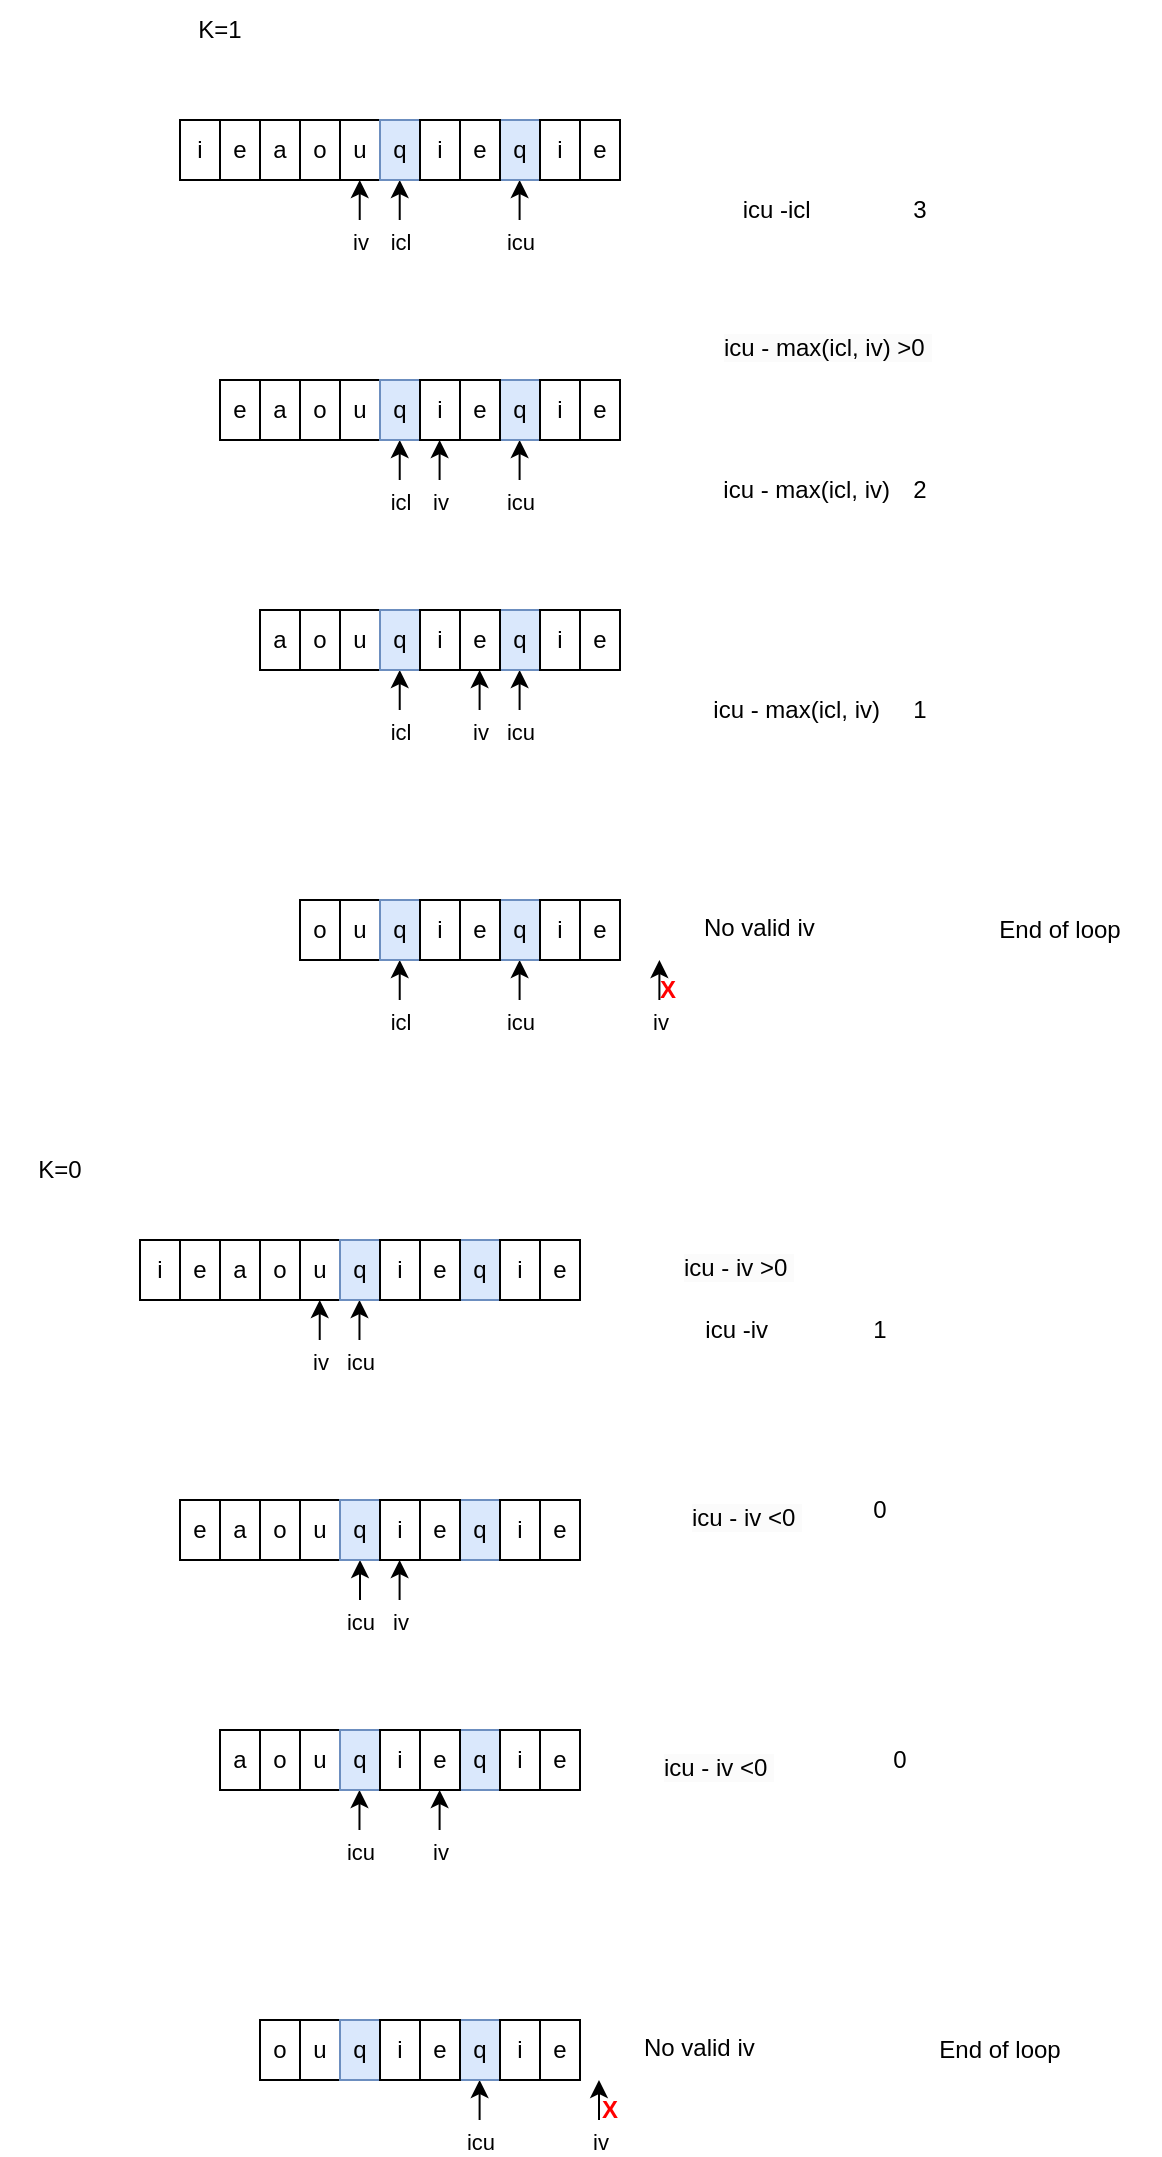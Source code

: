 <mxfile version="26.0.16">
  <diagram name="Page-1" id="OmL4kZeHNDdL7P2Ia2x0">
    <mxGraphModel dx="726" dy="421" grid="1" gridSize="10" guides="1" tooltips="1" connect="1" arrows="1" fold="1" page="1" pageScale="1" pageWidth="827" pageHeight="1169" math="0" shadow="0">
      <root>
        <mxCell id="0" />
        <mxCell id="1" parent="0" />
        <mxCell id="XXeveJg9EFOlRLA1D9ka-9" value="" style="endArrow=classic;html=1;rounded=0;" edge="1" parent="1">
          <mxGeometry width="50" height="50" relative="1" as="geometry">
            <mxPoint x="289.86" y="150" as="sourcePoint" />
            <mxPoint x="289.86" y="130" as="targetPoint" />
          </mxGeometry>
        </mxCell>
        <mxCell id="XXeveJg9EFOlRLA1D9ka-10" value="icl" style="edgeLabel;html=1;align=center;verticalAlign=middle;resizable=0;points=[];" vertex="1" connectable="0" parent="XXeveJg9EFOlRLA1D9ka-9">
          <mxGeometry x="-0.146" y="1" relative="1" as="geometry">
            <mxPoint x="1" y="19" as="offset" />
          </mxGeometry>
        </mxCell>
        <mxCell id="XXeveJg9EFOlRLA1D9ka-11" value="" style="endArrow=classic;html=1;rounded=0;" edge="1" parent="1">
          <mxGeometry width="50" height="50" relative="1" as="geometry">
            <mxPoint x="349.8" y="150" as="sourcePoint" />
            <mxPoint x="349.8" y="130" as="targetPoint" />
          </mxGeometry>
        </mxCell>
        <mxCell id="XXeveJg9EFOlRLA1D9ka-12" value="icu" style="edgeLabel;html=1;align=center;verticalAlign=middle;resizable=0;points=[];" vertex="1" connectable="0" parent="XXeveJg9EFOlRLA1D9ka-11">
          <mxGeometry x="-0.146" y="1" relative="1" as="geometry">
            <mxPoint x="1" y="19" as="offset" />
          </mxGeometry>
        </mxCell>
        <mxCell id="XXeveJg9EFOlRLA1D9ka-13" value="" style="endArrow=classic;html=1;rounded=0;" edge="1" parent="1">
          <mxGeometry width="50" height="50" relative="1" as="geometry">
            <mxPoint x="269.86" y="150" as="sourcePoint" />
            <mxPoint x="269.86" y="130" as="targetPoint" />
          </mxGeometry>
        </mxCell>
        <mxCell id="XXeveJg9EFOlRLA1D9ka-14" value="iv" style="edgeLabel;html=1;align=center;verticalAlign=middle;resizable=0;points=[];" vertex="1" connectable="0" parent="XXeveJg9EFOlRLA1D9ka-13">
          <mxGeometry x="-0.146" y="1" relative="1" as="geometry">
            <mxPoint x="1" y="19" as="offset" />
          </mxGeometry>
        </mxCell>
        <mxCell id="XXeveJg9EFOlRLA1D9ka-18" value="i" style="rounded=0;whiteSpace=wrap;html=1;" vertex="1" parent="1">
          <mxGeometry x="180" y="100" width="20" height="30" as="geometry" />
        </mxCell>
        <mxCell id="XXeveJg9EFOlRLA1D9ka-19" value="e" style="rounded=0;whiteSpace=wrap;html=1;" vertex="1" parent="1">
          <mxGeometry x="200" y="100" width="20" height="30" as="geometry" />
        </mxCell>
        <mxCell id="XXeveJg9EFOlRLA1D9ka-20" value="a" style="rounded=0;whiteSpace=wrap;html=1;" vertex="1" parent="1">
          <mxGeometry x="220" y="100" width="20" height="30" as="geometry" />
        </mxCell>
        <mxCell id="XXeveJg9EFOlRLA1D9ka-21" value="o" style="rounded=0;whiteSpace=wrap;html=1;" vertex="1" parent="1">
          <mxGeometry x="240" y="100" width="20" height="30" as="geometry" />
        </mxCell>
        <mxCell id="XXeveJg9EFOlRLA1D9ka-22" value="u" style="rounded=0;whiteSpace=wrap;html=1;" vertex="1" parent="1">
          <mxGeometry x="260" y="100" width="20" height="30" as="geometry" />
        </mxCell>
        <mxCell id="XXeveJg9EFOlRLA1D9ka-23" value="q" style="rounded=0;whiteSpace=wrap;html=1;fillColor=#dae8fc;strokeColor=#6c8ebf;" vertex="1" parent="1">
          <mxGeometry x="280" y="100" width="20" height="30" as="geometry" />
        </mxCell>
        <mxCell id="XXeveJg9EFOlRLA1D9ka-24" value="q" style="rounded=0;whiteSpace=wrap;html=1;fillColor=#dae8fc;strokeColor=#6c8ebf;" vertex="1" parent="1">
          <mxGeometry x="340" y="100" width="20" height="30" as="geometry" />
        </mxCell>
        <mxCell id="XXeveJg9EFOlRLA1D9ka-26" value="i" style="rounded=0;whiteSpace=wrap;html=1;" vertex="1" parent="1">
          <mxGeometry x="360" y="100" width="20" height="30" as="geometry" />
        </mxCell>
        <mxCell id="XXeveJg9EFOlRLA1D9ka-27" value="e" style="rounded=0;whiteSpace=wrap;html=1;" vertex="1" parent="1">
          <mxGeometry x="380" y="100" width="20" height="30" as="geometry" />
        </mxCell>
        <mxCell id="XXeveJg9EFOlRLA1D9ka-52" value="i" style="rounded=0;whiteSpace=wrap;html=1;" vertex="1" parent="1">
          <mxGeometry x="300" y="100" width="20" height="30" as="geometry" />
        </mxCell>
        <mxCell id="XXeveJg9EFOlRLA1D9ka-53" value="e" style="rounded=0;whiteSpace=wrap;html=1;" vertex="1" parent="1">
          <mxGeometry x="320" y="100" width="20" height="30" as="geometry" />
        </mxCell>
        <mxCell id="XXeveJg9EFOlRLA1D9ka-54" value="icu -icl&amp;nbsp;" style="text;html=1;align=center;verticalAlign=middle;whiteSpace=wrap;rounded=0;" vertex="1" parent="1">
          <mxGeometry x="450" y="130" width="60" height="30" as="geometry" />
        </mxCell>
        <mxCell id="XXeveJg9EFOlRLA1D9ka-55" value="3" style="text;html=1;align=center;verticalAlign=middle;whiteSpace=wrap;rounded=0;" vertex="1" parent="1">
          <mxGeometry x="520" y="130" width="60" height="30" as="geometry" />
        </mxCell>
        <mxCell id="XXeveJg9EFOlRLA1D9ka-56" value="" style="endArrow=classic;html=1;rounded=0;" edge="1" parent="1">
          <mxGeometry width="50" height="50" relative="1" as="geometry">
            <mxPoint x="289.86" y="280" as="sourcePoint" />
            <mxPoint x="289.86" y="260" as="targetPoint" />
          </mxGeometry>
        </mxCell>
        <mxCell id="XXeveJg9EFOlRLA1D9ka-57" value="icl" style="edgeLabel;html=1;align=center;verticalAlign=middle;resizable=0;points=[];" vertex="1" connectable="0" parent="XXeveJg9EFOlRLA1D9ka-56">
          <mxGeometry x="-0.146" y="1" relative="1" as="geometry">
            <mxPoint x="1" y="19" as="offset" />
          </mxGeometry>
        </mxCell>
        <mxCell id="XXeveJg9EFOlRLA1D9ka-58" value="" style="endArrow=classic;html=1;rounded=0;" edge="1" parent="1">
          <mxGeometry width="50" height="50" relative="1" as="geometry">
            <mxPoint x="349.8" y="280" as="sourcePoint" />
            <mxPoint x="349.8" y="260" as="targetPoint" />
          </mxGeometry>
        </mxCell>
        <mxCell id="XXeveJg9EFOlRLA1D9ka-59" value="icu" style="edgeLabel;html=1;align=center;verticalAlign=middle;resizable=0;points=[];" vertex="1" connectable="0" parent="XXeveJg9EFOlRLA1D9ka-58">
          <mxGeometry x="-0.146" y="1" relative="1" as="geometry">
            <mxPoint x="1" y="19" as="offset" />
          </mxGeometry>
        </mxCell>
        <mxCell id="XXeveJg9EFOlRLA1D9ka-60" value="" style="endArrow=classic;html=1;rounded=0;" edge="1" parent="1">
          <mxGeometry width="50" height="50" relative="1" as="geometry">
            <mxPoint x="309.8" y="280" as="sourcePoint" />
            <mxPoint x="309.8" y="260" as="targetPoint" />
          </mxGeometry>
        </mxCell>
        <mxCell id="XXeveJg9EFOlRLA1D9ka-61" value="iv" style="edgeLabel;html=1;align=center;verticalAlign=middle;resizable=0;points=[];" vertex="1" connectable="0" parent="XXeveJg9EFOlRLA1D9ka-60">
          <mxGeometry x="-0.146" y="1" relative="1" as="geometry">
            <mxPoint x="1" y="19" as="offset" />
          </mxGeometry>
        </mxCell>
        <mxCell id="XXeveJg9EFOlRLA1D9ka-62" value="e" style="rounded=0;whiteSpace=wrap;html=1;" vertex="1" parent="1">
          <mxGeometry x="200" y="230" width="20" height="30" as="geometry" />
        </mxCell>
        <mxCell id="XXeveJg9EFOlRLA1D9ka-63" value="a" style="rounded=0;whiteSpace=wrap;html=1;" vertex="1" parent="1">
          <mxGeometry x="220" y="230" width="20" height="30" as="geometry" />
        </mxCell>
        <mxCell id="XXeveJg9EFOlRLA1D9ka-64" value="o" style="rounded=0;whiteSpace=wrap;html=1;" vertex="1" parent="1">
          <mxGeometry x="240" y="230" width="20" height="30" as="geometry" />
        </mxCell>
        <mxCell id="XXeveJg9EFOlRLA1D9ka-65" value="u" style="rounded=0;whiteSpace=wrap;html=1;" vertex="1" parent="1">
          <mxGeometry x="260" y="230" width="20" height="30" as="geometry" />
        </mxCell>
        <mxCell id="XXeveJg9EFOlRLA1D9ka-66" value="q" style="rounded=0;whiteSpace=wrap;html=1;fillColor=#dae8fc;strokeColor=#6c8ebf;" vertex="1" parent="1">
          <mxGeometry x="280" y="230" width="20" height="30" as="geometry" />
        </mxCell>
        <mxCell id="XXeveJg9EFOlRLA1D9ka-67" value="q" style="rounded=0;whiteSpace=wrap;html=1;fillColor=#dae8fc;strokeColor=#6c8ebf;" vertex="1" parent="1">
          <mxGeometry x="340" y="230" width="20" height="30" as="geometry" />
        </mxCell>
        <mxCell id="XXeveJg9EFOlRLA1D9ka-68" value="i" style="rounded=0;whiteSpace=wrap;html=1;" vertex="1" parent="1">
          <mxGeometry x="360" y="230" width="20" height="30" as="geometry" />
        </mxCell>
        <mxCell id="XXeveJg9EFOlRLA1D9ka-69" value="e" style="rounded=0;whiteSpace=wrap;html=1;" vertex="1" parent="1">
          <mxGeometry x="380" y="230" width="20" height="30" as="geometry" />
        </mxCell>
        <mxCell id="XXeveJg9EFOlRLA1D9ka-70" value="i" style="rounded=0;whiteSpace=wrap;html=1;" vertex="1" parent="1">
          <mxGeometry x="300" y="230" width="20" height="30" as="geometry" />
        </mxCell>
        <mxCell id="XXeveJg9EFOlRLA1D9ka-71" value="e" style="rounded=0;whiteSpace=wrap;html=1;" vertex="1" parent="1">
          <mxGeometry x="320" y="230" width="20" height="30" as="geometry" />
        </mxCell>
        <mxCell id="XXeveJg9EFOlRLA1D9ka-72" value="icu - max(icl, iv)&amp;nbsp;" style="text;html=1;align=center;verticalAlign=middle;whiteSpace=wrap;rounded=0;" vertex="1" parent="1">
          <mxGeometry x="450" y="270" width="90" height="30" as="geometry" />
        </mxCell>
        <mxCell id="XXeveJg9EFOlRLA1D9ka-73" value="2" style="text;html=1;align=center;verticalAlign=middle;whiteSpace=wrap;rounded=0;" vertex="1" parent="1">
          <mxGeometry x="520" y="270" width="60" height="30" as="geometry" />
        </mxCell>
        <mxCell id="XXeveJg9EFOlRLA1D9ka-74" value="&lt;span style=&quot;color: rgb(0, 0, 0); font-family: Helvetica; font-size: 12px; font-style: normal; font-variant-ligatures: normal; font-variant-caps: normal; font-weight: 400; letter-spacing: normal; orphans: 2; text-align: center; text-indent: 0px; text-transform: none; widows: 2; word-spacing: 0px; -webkit-text-stroke-width: 0px; white-space: normal; background-color: rgb(251, 251, 251); text-decoration-thickness: initial; text-decoration-style: initial; text-decoration-color: initial; display: inline !important; float: none;&quot;&gt;icu - max(icl, iv) &amp;gt;0&lt;span&gt;&amp;nbsp;&lt;/span&gt;&lt;/span&gt;" style="text;whiteSpace=wrap;html=1;" vertex="1" parent="1">
          <mxGeometry x="450" y="200" width="150" height="40" as="geometry" />
        </mxCell>
        <mxCell id="XXeveJg9EFOlRLA1D9ka-75" value="" style="endArrow=classic;html=1;rounded=0;" edge="1" parent="1">
          <mxGeometry width="50" height="50" relative="1" as="geometry">
            <mxPoint x="289.86" y="395" as="sourcePoint" />
            <mxPoint x="289.86" y="375" as="targetPoint" />
          </mxGeometry>
        </mxCell>
        <mxCell id="XXeveJg9EFOlRLA1D9ka-76" value="icl" style="edgeLabel;html=1;align=center;verticalAlign=middle;resizable=0;points=[];" vertex="1" connectable="0" parent="XXeveJg9EFOlRLA1D9ka-75">
          <mxGeometry x="-0.146" y="1" relative="1" as="geometry">
            <mxPoint x="1" y="19" as="offset" />
          </mxGeometry>
        </mxCell>
        <mxCell id="XXeveJg9EFOlRLA1D9ka-77" value="" style="endArrow=classic;html=1;rounded=0;" edge="1" parent="1">
          <mxGeometry width="50" height="50" relative="1" as="geometry">
            <mxPoint x="349.8" y="395" as="sourcePoint" />
            <mxPoint x="349.8" y="375" as="targetPoint" />
          </mxGeometry>
        </mxCell>
        <mxCell id="XXeveJg9EFOlRLA1D9ka-78" value="icu" style="edgeLabel;html=1;align=center;verticalAlign=middle;resizable=0;points=[];" vertex="1" connectable="0" parent="XXeveJg9EFOlRLA1D9ka-77">
          <mxGeometry x="-0.146" y="1" relative="1" as="geometry">
            <mxPoint x="1" y="19" as="offset" />
          </mxGeometry>
        </mxCell>
        <mxCell id="XXeveJg9EFOlRLA1D9ka-79" value="" style="endArrow=classic;html=1;rounded=0;" edge="1" parent="1">
          <mxGeometry width="50" height="50" relative="1" as="geometry">
            <mxPoint x="329.8" y="395" as="sourcePoint" />
            <mxPoint x="329.8" y="375" as="targetPoint" />
          </mxGeometry>
        </mxCell>
        <mxCell id="XXeveJg9EFOlRLA1D9ka-80" value="iv" style="edgeLabel;html=1;align=center;verticalAlign=middle;resizable=0;points=[];" vertex="1" connectable="0" parent="XXeveJg9EFOlRLA1D9ka-79">
          <mxGeometry x="-0.146" y="1" relative="1" as="geometry">
            <mxPoint x="1" y="19" as="offset" />
          </mxGeometry>
        </mxCell>
        <mxCell id="XXeveJg9EFOlRLA1D9ka-81" value="a" style="rounded=0;whiteSpace=wrap;html=1;" vertex="1" parent="1">
          <mxGeometry x="220" y="345" width="20" height="30" as="geometry" />
        </mxCell>
        <mxCell id="XXeveJg9EFOlRLA1D9ka-82" value="o" style="rounded=0;whiteSpace=wrap;html=1;" vertex="1" parent="1">
          <mxGeometry x="240" y="345" width="20" height="30" as="geometry" />
        </mxCell>
        <mxCell id="XXeveJg9EFOlRLA1D9ka-83" value="u" style="rounded=0;whiteSpace=wrap;html=1;" vertex="1" parent="1">
          <mxGeometry x="260" y="345" width="20" height="30" as="geometry" />
        </mxCell>
        <mxCell id="XXeveJg9EFOlRLA1D9ka-84" value="q" style="rounded=0;whiteSpace=wrap;html=1;fillColor=#dae8fc;strokeColor=#6c8ebf;" vertex="1" parent="1">
          <mxGeometry x="280" y="345" width="20" height="30" as="geometry" />
        </mxCell>
        <mxCell id="XXeveJg9EFOlRLA1D9ka-85" value="q" style="rounded=0;whiteSpace=wrap;html=1;fillColor=#dae8fc;strokeColor=#6c8ebf;" vertex="1" parent="1">
          <mxGeometry x="340" y="345" width="20" height="30" as="geometry" />
        </mxCell>
        <mxCell id="XXeveJg9EFOlRLA1D9ka-86" value="i" style="rounded=0;whiteSpace=wrap;html=1;" vertex="1" parent="1">
          <mxGeometry x="360" y="345" width="20" height="30" as="geometry" />
        </mxCell>
        <mxCell id="XXeveJg9EFOlRLA1D9ka-87" value="e" style="rounded=0;whiteSpace=wrap;html=1;" vertex="1" parent="1">
          <mxGeometry x="380" y="345" width="20" height="30" as="geometry" />
        </mxCell>
        <mxCell id="XXeveJg9EFOlRLA1D9ka-88" value="i" style="rounded=0;whiteSpace=wrap;html=1;" vertex="1" parent="1">
          <mxGeometry x="300" y="345" width="20" height="30" as="geometry" />
        </mxCell>
        <mxCell id="XXeveJg9EFOlRLA1D9ka-89" value="e" style="rounded=0;whiteSpace=wrap;html=1;" vertex="1" parent="1">
          <mxGeometry x="320" y="345" width="20" height="30" as="geometry" />
        </mxCell>
        <mxCell id="XXeveJg9EFOlRLA1D9ka-90" value="icu - max(icl, iv)&amp;nbsp;" style="text;html=1;align=center;verticalAlign=middle;whiteSpace=wrap;rounded=0;" vertex="1" parent="1">
          <mxGeometry x="440" y="380" width="100" height="30" as="geometry" />
        </mxCell>
        <mxCell id="XXeveJg9EFOlRLA1D9ka-91" value="1" style="text;html=1;align=center;verticalAlign=middle;whiteSpace=wrap;rounded=0;" vertex="1" parent="1">
          <mxGeometry x="520" y="380" width="60" height="30" as="geometry" />
        </mxCell>
        <mxCell id="XXeveJg9EFOlRLA1D9ka-92" value="" style="endArrow=classic;html=1;rounded=0;" edge="1" parent="1">
          <mxGeometry width="50" height="50" relative="1" as="geometry">
            <mxPoint x="289.86" y="540" as="sourcePoint" />
            <mxPoint x="289.86" y="520" as="targetPoint" />
          </mxGeometry>
        </mxCell>
        <mxCell id="XXeveJg9EFOlRLA1D9ka-93" value="icl" style="edgeLabel;html=1;align=center;verticalAlign=middle;resizable=0;points=[];" vertex="1" connectable="0" parent="XXeveJg9EFOlRLA1D9ka-92">
          <mxGeometry x="-0.146" y="1" relative="1" as="geometry">
            <mxPoint x="1" y="19" as="offset" />
          </mxGeometry>
        </mxCell>
        <mxCell id="XXeveJg9EFOlRLA1D9ka-94" value="" style="endArrow=classic;html=1;rounded=0;" edge="1" parent="1">
          <mxGeometry width="50" height="50" relative="1" as="geometry">
            <mxPoint x="349.8" y="540" as="sourcePoint" />
            <mxPoint x="349.8" y="520" as="targetPoint" />
          </mxGeometry>
        </mxCell>
        <mxCell id="XXeveJg9EFOlRLA1D9ka-95" value="icu" style="edgeLabel;html=1;align=center;verticalAlign=middle;resizable=0;points=[];" vertex="1" connectable="0" parent="XXeveJg9EFOlRLA1D9ka-94">
          <mxGeometry x="-0.146" y="1" relative="1" as="geometry">
            <mxPoint x="1" y="19" as="offset" />
          </mxGeometry>
        </mxCell>
        <mxCell id="XXeveJg9EFOlRLA1D9ka-96" value="" style="endArrow=classic;html=1;rounded=0;" edge="1" parent="1">
          <mxGeometry width="50" height="50" relative="1" as="geometry">
            <mxPoint x="419.7" y="540" as="sourcePoint" />
            <mxPoint x="419.7" y="520" as="targetPoint" />
          </mxGeometry>
        </mxCell>
        <mxCell id="XXeveJg9EFOlRLA1D9ka-97" value="iv" style="edgeLabel;html=1;align=center;verticalAlign=middle;resizable=0;points=[];" vertex="1" connectable="0" parent="XXeveJg9EFOlRLA1D9ka-96">
          <mxGeometry x="-0.146" y="1" relative="1" as="geometry">
            <mxPoint x="1" y="19" as="offset" />
          </mxGeometry>
        </mxCell>
        <mxCell id="XXeveJg9EFOlRLA1D9ka-98" value="o" style="rounded=0;whiteSpace=wrap;html=1;" vertex="1" parent="1">
          <mxGeometry x="240" y="490" width="20" height="30" as="geometry" />
        </mxCell>
        <mxCell id="XXeveJg9EFOlRLA1D9ka-99" value="u" style="rounded=0;whiteSpace=wrap;html=1;" vertex="1" parent="1">
          <mxGeometry x="260" y="490" width="20" height="30" as="geometry" />
        </mxCell>
        <mxCell id="XXeveJg9EFOlRLA1D9ka-100" value="q" style="rounded=0;whiteSpace=wrap;html=1;fillColor=#dae8fc;strokeColor=#6c8ebf;" vertex="1" parent="1">
          <mxGeometry x="280" y="490" width="20" height="30" as="geometry" />
        </mxCell>
        <mxCell id="XXeveJg9EFOlRLA1D9ka-101" value="q" style="rounded=0;whiteSpace=wrap;html=1;fillColor=#dae8fc;strokeColor=#6c8ebf;" vertex="1" parent="1">
          <mxGeometry x="340" y="490" width="20" height="30" as="geometry" />
        </mxCell>
        <mxCell id="XXeveJg9EFOlRLA1D9ka-102" value="i" style="rounded=0;whiteSpace=wrap;html=1;" vertex="1" parent="1">
          <mxGeometry x="360" y="490" width="20" height="30" as="geometry" />
        </mxCell>
        <mxCell id="XXeveJg9EFOlRLA1D9ka-103" value="e" style="rounded=0;whiteSpace=wrap;html=1;" vertex="1" parent="1">
          <mxGeometry x="380" y="490" width="20" height="30" as="geometry" />
        </mxCell>
        <mxCell id="XXeveJg9EFOlRLA1D9ka-104" value="i" style="rounded=0;whiteSpace=wrap;html=1;" vertex="1" parent="1">
          <mxGeometry x="300" y="490" width="20" height="30" as="geometry" />
        </mxCell>
        <mxCell id="XXeveJg9EFOlRLA1D9ka-105" value="e" style="rounded=0;whiteSpace=wrap;html=1;" vertex="1" parent="1">
          <mxGeometry x="320" y="490" width="20" height="30" as="geometry" />
        </mxCell>
        <mxCell id="XXeveJg9EFOlRLA1D9ka-140" value="&lt;div style=&quot;text-align: center;&quot;&gt;&lt;span style=&quot;background-color: transparent; color: light-dark(rgb(0, 0, 0), rgb(255, 255, 255));&quot;&gt;No valid iv&lt;/span&gt;&lt;/div&gt;" style="text;whiteSpace=wrap;html=1;" vertex="1" parent="1">
          <mxGeometry x="440" y="490" width="100" height="40" as="geometry" />
        </mxCell>
        <mxCell id="XXeveJg9EFOlRLA1D9ka-141" value="End of loop" style="text;html=1;align=center;verticalAlign=middle;whiteSpace=wrap;rounded=0;" vertex="1" parent="1">
          <mxGeometry x="570" y="490" width="100" height="30" as="geometry" />
        </mxCell>
        <mxCell id="XXeveJg9EFOlRLA1D9ka-142" value="K=1" style="text;html=1;align=center;verticalAlign=middle;whiteSpace=wrap;rounded=0;" vertex="1" parent="1">
          <mxGeometry x="170" y="40" width="60" height="30" as="geometry" />
        </mxCell>
        <mxCell id="XXeveJg9EFOlRLA1D9ka-247" value="" style="endArrow=classic;html=1;rounded=0;" edge="1" parent="1">
          <mxGeometry width="50" height="50" relative="1" as="geometry">
            <mxPoint x="269.74" y="710" as="sourcePoint" />
            <mxPoint x="269.74" y="690" as="targetPoint" />
          </mxGeometry>
        </mxCell>
        <mxCell id="XXeveJg9EFOlRLA1D9ka-248" value="icu" style="edgeLabel;html=1;align=center;verticalAlign=middle;resizable=0;points=[];" vertex="1" connectable="0" parent="XXeveJg9EFOlRLA1D9ka-247">
          <mxGeometry x="-0.146" y="1" relative="1" as="geometry">
            <mxPoint x="1" y="19" as="offset" />
          </mxGeometry>
        </mxCell>
        <mxCell id="XXeveJg9EFOlRLA1D9ka-249" value="" style="endArrow=classic;html=1;rounded=0;" edge="1" parent="1">
          <mxGeometry width="50" height="50" relative="1" as="geometry">
            <mxPoint x="249.86" y="710" as="sourcePoint" />
            <mxPoint x="249.86" y="690" as="targetPoint" />
          </mxGeometry>
        </mxCell>
        <mxCell id="XXeveJg9EFOlRLA1D9ka-250" value="iv" style="edgeLabel;html=1;align=center;verticalAlign=middle;resizable=0;points=[];" vertex="1" connectable="0" parent="XXeveJg9EFOlRLA1D9ka-249">
          <mxGeometry x="-0.146" y="1" relative="1" as="geometry">
            <mxPoint x="1" y="19" as="offset" />
          </mxGeometry>
        </mxCell>
        <mxCell id="XXeveJg9EFOlRLA1D9ka-251" value="i" style="rounded=0;whiteSpace=wrap;html=1;" vertex="1" parent="1">
          <mxGeometry x="160" y="660" width="20" height="30" as="geometry" />
        </mxCell>
        <mxCell id="XXeveJg9EFOlRLA1D9ka-252" value="e" style="rounded=0;whiteSpace=wrap;html=1;" vertex="1" parent="1">
          <mxGeometry x="180" y="660" width="20" height="30" as="geometry" />
        </mxCell>
        <mxCell id="XXeveJg9EFOlRLA1D9ka-253" value="a" style="rounded=0;whiteSpace=wrap;html=1;" vertex="1" parent="1">
          <mxGeometry x="200" y="660" width="20" height="30" as="geometry" />
        </mxCell>
        <mxCell id="XXeveJg9EFOlRLA1D9ka-254" value="o" style="rounded=0;whiteSpace=wrap;html=1;" vertex="1" parent="1">
          <mxGeometry x="220" y="660" width="20" height="30" as="geometry" />
        </mxCell>
        <mxCell id="XXeveJg9EFOlRLA1D9ka-255" value="u" style="rounded=0;whiteSpace=wrap;html=1;" vertex="1" parent="1">
          <mxGeometry x="240" y="660" width="20" height="30" as="geometry" />
        </mxCell>
        <mxCell id="XXeveJg9EFOlRLA1D9ka-256" value="q" style="rounded=0;whiteSpace=wrap;html=1;fillColor=#dae8fc;strokeColor=#6c8ebf;" vertex="1" parent="1">
          <mxGeometry x="260" y="660" width="20" height="30" as="geometry" />
        </mxCell>
        <mxCell id="XXeveJg9EFOlRLA1D9ka-257" value="q" style="rounded=0;whiteSpace=wrap;html=1;fillColor=#dae8fc;strokeColor=#6c8ebf;" vertex="1" parent="1">
          <mxGeometry x="320" y="660" width="20" height="30" as="geometry" />
        </mxCell>
        <mxCell id="XXeveJg9EFOlRLA1D9ka-258" value="i" style="rounded=0;whiteSpace=wrap;html=1;" vertex="1" parent="1">
          <mxGeometry x="340" y="660" width="20" height="30" as="geometry" />
        </mxCell>
        <mxCell id="XXeveJg9EFOlRLA1D9ka-259" value="e" style="rounded=0;whiteSpace=wrap;html=1;" vertex="1" parent="1">
          <mxGeometry x="360" y="660" width="20" height="30" as="geometry" />
        </mxCell>
        <mxCell id="XXeveJg9EFOlRLA1D9ka-260" value="i" style="rounded=0;whiteSpace=wrap;html=1;" vertex="1" parent="1">
          <mxGeometry x="280" y="660" width="20" height="30" as="geometry" />
        </mxCell>
        <mxCell id="XXeveJg9EFOlRLA1D9ka-261" value="e" style="rounded=0;whiteSpace=wrap;html=1;" vertex="1" parent="1">
          <mxGeometry x="300" y="660" width="20" height="30" as="geometry" />
        </mxCell>
        <mxCell id="XXeveJg9EFOlRLA1D9ka-262" value="icu -iv&amp;nbsp;" style="text;html=1;align=center;verticalAlign=middle;whiteSpace=wrap;rounded=0;" vertex="1" parent="1">
          <mxGeometry x="430" y="690" width="60" height="30" as="geometry" />
        </mxCell>
        <mxCell id="XXeveJg9EFOlRLA1D9ka-263" value="1" style="text;html=1;align=center;verticalAlign=middle;whiteSpace=wrap;rounded=0;" vertex="1" parent="1">
          <mxGeometry x="500" y="690" width="60" height="30" as="geometry" />
        </mxCell>
        <mxCell id="XXeveJg9EFOlRLA1D9ka-266" value="" style="endArrow=classic;html=1;rounded=0;" edge="1" parent="1">
          <mxGeometry width="50" height="50" relative="1" as="geometry">
            <mxPoint x="270" y="840" as="sourcePoint" />
            <mxPoint x="270" y="820" as="targetPoint" />
          </mxGeometry>
        </mxCell>
        <mxCell id="XXeveJg9EFOlRLA1D9ka-267" value="icu" style="edgeLabel;html=1;align=center;verticalAlign=middle;resizable=0;points=[];" vertex="1" connectable="0" parent="XXeveJg9EFOlRLA1D9ka-266">
          <mxGeometry x="-0.146" y="1" relative="1" as="geometry">
            <mxPoint x="1" y="19" as="offset" />
          </mxGeometry>
        </mxCell>
        <mxCell id="XXeveJg9EFOlRLA1D9ka-268" value="" style="endArrow=classic;html=1;rounded=0;" edge="1" parent="1">
          <mxGeometry width="50" height="50" relative="1" as="geometry">
            <mxPoint x="289.8" y="840" as="sourcePoint" />
            <mxPoint x="289.8" y="820" as="targetPoint" />
          </mxGeometry>
        </mxCell>
        <mxCell id="XXeveJg9EFOlRLA1D9ka-269" value="iv" style="edgeLabel;html=1;align=center;verticalAlign=middle;resizable=0;points=[];" vertex="1" connectable="0" parent="XXeveJg9EFOlRLA1D9ka-268">
          <mxGeometry x="-0.146" y="1" relative="1" as="geometry">
            <mxPoint x="1" y="19" as="offset" />
          </mxGeometry>
        </mxCell>
        <mxCell id="XXeveJg9EFOlRLA1D9ka-270" value="e" style="rounded=0;whiteSpace=wrap;html=1;" vertex="1" parent="1">
          <mxGeometry x="180" y="790" width="20" height="30" as="geometry" />
        </mxCell>
        <mxCell id="XXeveJg9EFOlRLA1D9ka-271" value="a" style="rounded=0;whiteSpace=wrap;html=1;" vertex="1" parent="1">
          <mxGeometry x="200" y="790" width="20" height="30" as="geometry" />
        </mxCell>
        <mxCell id="XXeveJg9EFOlRLA1D9ka-272" value="o" style="rounded=0;whiteSpace=wrap;html=1;" vertex="1" parent="1">
          <mxGeometry x="220" y="790" width="20" height="30" as="geometry" />
        </mxCell>
        <mxCell id="XXeveJg9EFOlRLA1D9ka-273" value="u" style="rounded=0;whiteSpace=wrap;html=1;" vertex="1" parent="1">
          <mxGeometry x="240" y="790" width="20" height="30" as="geometry" />
        </mxCell>
        <mxCell id="XXeveJg9EFOlRLA1D9ka-274" value="q" style="rounded=0;whiteSpace=wrap;html=1;fillColor=#dae8fc;strokeColor=#6c8ebf;" vertex="1" parent="1">
          <mxGeometry x="260" y="790" width="20" height="30" as="geometry" />
        </mxCell>
        <mxCell id="XXeveJg9EFOlRLA1D9ka-275" value="q" style="rounded=0;whiteSpace=wrap;html=1;fillColor=#dae8fc;strokeColor=#6c8ebf;" vertex="1" parent="1">
          <mxGeometry x="320" y="790" width="20" height="30" as="geometry" />
        </mxCell>
        <mxCell id="XXeveJg9EFOlRLA1D9ka-276" value="i" style="rounded=0;whiteSpace=wrap;html=1;" vertex="1" parent="1">
          <mxGeometry x="340" y="790" width="20" height="30" as="geometry" />
        </mxCell>
        <mxCell id="XXeveJg9EFOlRLA1D9ka-277" value="e" style="rounded=0;whiteSpace=wrap;html=1;" vertex="1" parent="1">
          <mxGeometry x="360" y="790" width="20" height="30" as="geometry" />
        </mxCell>
        <mxCell id="XXeveJg9EFOlRLA1D9ka-278" value="i" style="rounded=0;whiteSpace=wrap;html=1;" vertex="1" parent="1">
          <mxGeometry x="280" y="790" width="20" height="30" as="geometry" />
        </mxCell>
        <mxCell id="XXeveJg9EFOlRLA1D9ka-279" value="e" style="rounded=0;whiteSpace=wrap;html=1;" vertex="1" parent="1">
          <mxGeometry x="300" y="790" width="20" height="30" as="geometry" />
        </mxCell>
        <mxCell id="XXeveJg9EFOlRLA1D9ka-281" value="0" style="text;html=1;align=center;verticalAlign=middle;whiteSpace=wrap;rounded=0;" vertex="1" parent="1">
          <mxGeometry x="500" y="780" width="60" height="30" as="geometry" />
        </mxCell>
        <mxCell id="XXeveJg9EFOlRLA1D9ka-282" value="&lt;span style=&quot;color: rgb(0, 0, 0); font-family: Helvetica; font-size: 12px; font-style: normal; font-variant-ligatures: normal; font-variant-caps: normal; font-weight: 400; letter-spacing: normal; orphans: 2; text-align: center; text-indent: 0px; text-transform: none; widows: 2; word-spacing: 0px; -webkit-text-stroke-width: 0px; white-space: normal; background-color: rgb(251, 251, 251); text-decoration-thickness: initial; text-decoration-style: initial; text-decoration-color: initial; display: inline !important; float: none;&quot;&gt;icu - iv &amp;gt;0&lt;span&gt;&amp;nbsp;&lt;/span&gt;&lt;/span&gt;" style="text;whiteSpace=wrap;html=1;" vertex="1" parent="1">
          <mxGeometry x="430" y="660" width="150" height="40" as="geometry" />
        </mxCell>
        <mxCell id="XXeveJg9EFOlRLA1D9ka-285" value="" style="endArrow=classic;html=1;rounded=0;" edge="1" parent="1">
          <mxGeometry width="50" height="50" relative="1" as="geometry">
            <mxPoint x="269.74" y="955" as="sourcePoint" />
            <mxPoint x="269.74" y="935" as="targetPoint" />
          </mxGeometry>
        </mxCell>
        <mxCell id="XXeveJg9EFOlRLA1D9ka-286" value="icu" style="edgeLabel;html=1;align=center;verticalAlign=middle;resizable=0;points=[];" vertex="1" connectable="0" parent="XXeveJg9EFOlRLA1D9ka-285">
          <mxGeometry x="-0.146" y="1" relative="1" as="geometry">
            <mxPoint x="1" y="19" as="offset" />
          </mxGeometry>
        </mxCell>
        <mxCell id="XXeveJg9EFOlRLA1D9ka-287" value="" style="endArrow=classic;html=1;rounded=0;" edge="1" parent="1">
          <mxGeometry width="50" height="50" relative="1" as="geometry">
            <mxPoint x="309.8" y="955" as="sourcePoint" />
            <mxPoint x="309.8" y="935" as="targetPoint" />
          </mxGeometry>
        </mxCell>
        <mxCell id="XXeveJg9EFOlRLA1D9ka-288" value="iv" style="edgeLabel;html=1;align=center;verticalAlign=middle;resizable=0;points=[];" vertex="1" connectable="0" parent="XXeveJg9EFOlRLA1D9ka-287">
          <mxGeometry x="-0.146" y="1" relative="1" as="geometry">
            <mxPoint x="1" y="19" as="offset" />
          </mxGeometry>
        </mxCell>
        <mxCell id="XXeveJg9EFOlRLA1D9ka-289" value="a" style="rounded=0;whiteSpace=wrap;html=1;" vertex="1" parent="1">
          <mxGeometry x="200" y="905" width="20" height="30" as="geometry" />
        </mxCell>
        <mxCell id="XXeveJg9EFOlRLA1D9ka-290" value="o" style="rounded=0;whiteSpace=wrap;html=1;" vertex="1" parent="1">
          <mxGeometry x="220" y="905" width="20" height="30" as="geometry" />
        </mxCell>
        <mxCell id="XXeveJg9EFOlRLA1D9ka-291" value="u" style="rounded=0;whiteSpace=wrap;html=1;" vertex="1" parent="1">
          <mxGeometry x="240" y="905" width="20" height="30" as="geometry" />
        </mxCell>
        <mxCell id="XXeveJg9EFOlRLA1D9ka-292" value="q" style="rounded=0;whiteSpace=wrap;html=1;fillColor=#dae8fc;strokeColor=#6c8ebf;" vertex="1" parent="1">
          <mxGeometry x="260" y="905" width="20" height="30" as="geometry" />
        </mxCell>
        <mxCell id="XXeveJg9EFOlRLA1D9ka-293" value="q" style="rounded=0;whiteSpace=wrap;html=1;fillColor=#dae8fc;strokeColor=#6c8ebf;" vertex="1" parent="1">
          <mxGeometry x="320" y="905" width="20" height="30" as="geometry" />
        </mxCell>
        <mxCell id="XXeveJg9EFOlRLA1D9ka-294" value="i" style="rounded=0;whiteSpace=wrap;html=1;" vertex="1" parent="1">
          <mxGeometry x="340" y="905" width="20" height="30" as="geometry" />
        </mxCell>
        <mxCell id="XXeveJg9EFOlRLA1D9ka-295" value="e" style="rounded=0;whiteSpace=wrap;html=1;" vertex="1" parent="1">
          <mxGeometry x="360" y="905" width="20" height="30" as="geometry" />
        </mxCell>
        <mxCell id="XXeveJg9EFOlRLA1D9ka-296" value="i" style="rounded=0;whiteSpace=wrap;html=1;" vertex="1" parent="1">
          <mxGeometry x="280" y="905" width="20" height="30" as="geometry" />
        </mxCell>
        <mxCell id="XXeveJg9EFOlRLA1D9ka-297" value="e" style="rounded=0;whiteSpace=wrap;html=1;" vertex="1" parent="1">
          <mxGeometry x="300" y="905" width="20" height="30" as="geometry" />
        </mxCell>
        <mxCell id="XXeveJg9EFOlRLA1D9ka-302" value="" style="endArrow=classic;html=1;rounded=0;" edge="1" parent="1">
          <mxGeometry width="50" height="50" relative="1" as="geometry">
            <mxPoint x="329.8" y="1100" as="sourcePoint" />
            <mxPoint x="329.8" y="1080" as="targetPoint" />
          </mxGeometry>
        </mxCell>
        <mxCell id="XXeveJg9EFOlRLA1D9ka-303" value="icu" style="edgeLabel;html=1;align=center;verticalAlign=middle;resizable=0;points=[];" vertex="1" connectable="0" parent="XXeveJg9EFOlRLA1D9ka-302">
          <mxGeometry x="-0.146" y="1" relative="1" as="geometry">
            <mxPoint x="1" y="19" as="offset" />
          </mxGeometry>
        </mxCell>
        <mxCell id="XXeveJg9EFOlRLA1D9ka-304" value="" style="endArrow=classic;html=1;rounded=0;" edge="1" parent="1">
          <mxGeometry width="50" height="50" relative="1" as="geometry">
            <mxPoint x="389.49" y="1100" as="sourcePoint" />
            <mxPoint x="389.49" y="1080" as="targetPoint" />
          </mxGeometry>
        </mxCell>
        <mxCell id="XXeveJg9EFOlRLA1D9ka-305" value="iv" style="edgeLabel;html=1;align=center;verticalAlign=middle;resizable=0;points=[];" vertex="1" connectable="0" parent="XXeveJg9EFOlRLA1D9ka-304">
          <mxGeometry x="-0.146" y="1" relative="1" as="geometry">
            <mxPoint x="1" y="19" as="offset" />
          </mxGeometry>
        </mxCell>
        <mxCell id="XXeveJg9EFOlRLA1D9ka-306" value="o" style="rounded=0;whiteSpace=wrap;html=1;" vertex="1" parent="1">
          <mxGeometry x="220" y="1050" width="20" height="30" as="geometry" />
        </mxCell>
        <mxCell id="XXeveJg9EFOlRLA1D9ka-307" value="u" style="rounded=0;whiteSpace=wrap;html=1;" vertex="1" parent="1">
          <mxGeometry x="240" y="1050" width="20" height="30" as="geometry" />
        </mxCell>
        <mxCell id="XXeveJg9EFOlRLA1D9ka-308" value="q" style="rounded=0;whiteSpace=wrap;html=1;fillColor=#dae8fc;strokeColor=#6c8ebf;" vertex="1" parent="1">
          <mxGeometry x="260" y="1050" width="20" height="30" as="geometry" />
        </mxCell>
        <mxCell id="XXeveJg9EFOlRLA1D9ka-309" value="q" style="rounded=0;whiteSpace=wrap;html=1;fillColor=#dae8fc;strokeColor=#6c8ebf;" vertex="1" parent="1">
          <mxGeometry x="320" y="1050" width="20" height="30" as="geometry" />
        </mxCell>
        <mxCell id="XXeveJg9EFOlRLA1D9ka-310" value="i" style="rounded=0;whiteSpace=wrap;html=1;" vertex="1" parent="1">
          <mxGeometry x="340" y="1050" width="20" height="30" as="geometry" />
        </mxCell>
        <mxCell id="XXeveJg9EFOlRLA1D9ka-311" value="e" style="rounded=0;whiteSpace=wrap;html=1;" vertex="1" parent="1">
          <mxGeometry x="360" y="1050" width="20" height="30" as="geometry" />
        </mxCell>
        <mxCell id="XXeveJg9EFOlRLA1D9ka-312" value="i" style="rounded=0;whiteSpace=wrap;html=1;" vertex="1" parent="1">
          <mxGeometry x="280" y="1050" width="20" height="30" as="geometry" />
        </mxCell>
        <mxCell id="XXeveJg9EFOlRLA1D9ka-313" value="e" style="rounded=0;whiteSpace=wrap;html=1;" vertex="1" parent="1">
          <mxGeometry x="300" y="1050" width="20" height="30" as="geometry" />
        </mxCell>
        <mxCell id="XXeveJg9EFOlRLA1D9ka-346" value="K=0" style="text;html=1;align=center;verticalAlign=middle;whiteSpace=wrap;rounded=0;" vertex="1" parent="1">
          <mxGeometry x="90" y="610" width="60" height="30" as="geometry" />
        </mxCell>
        <mxCell id="XXeveJg9EFOlRLA1D9ka-347" value="&lt;span style=&quot;color: rgb(0, 0, 0); font-family: Helvetica; font-size: 12px; font-style: normal; font-variant-ligatures: normal; font-variant-caps: normal; font-weight: 400; letter-spacing: normal; orphans: 2; text-align: center; text-indent: 0px; text-transform: none; widows: 2; word-spacing: 0px; -webkit-text-stroke-width: 0px; white-space: normal; background-color: rgb(251, 251, 251); text-decoration-thickness: initial; text-decoration-style: initial; text-decoration-color: initial; display: inline !important; float: none;&quot;&gt;icu - iv &amp;lt;0&lt;span&gt;&amp;nbsp;&lt;/span&gt;&lt;/span&gt;" style="text;whiteSpace=wrap;html=1;" vertex="1" parent="1">
          <mxGeometry x="434" y="785" width="150" height="40" as="geometry" />
        </mxCell>
        <mxCell id="XXeveJg9EFOlRLA1D9ka-349" value="0" style="text;html=1;align=center;verticalAlign=middle;whiteSpace=wrap;rounded=0;" vertex="1" parent="1">
          <mxGeometry x="510" y="905" width="60" height="30" as="geometry" />
        </mxCell>
        <mxCell id="XXeveJg9EFOlRLA1D9ka-350" value="&lt;span style=&quot;color: rgb(0, 0, 0); font-family: Helvetica; font-size: 12px; font-style: normal; font-variant-ligatures: normal; font-variant-caps: normal; font-weight: 400; letter-spacing: normal; orphans: 2; text-align: center; text-indent: 0px; text-transform: none; widows: 2; word-spacing: 0px; -webkit-text-stroke-width: 0px; white-space: normal; background-color: rgb(251, 251, 251); text-decoration-thickness: initial; text-decoration-style: initial; text-decoration-color: initial; display: inline !important; float: none;&quot;&gt;icu - iv &amp;lt;0&lt;span&gt;&amp;nbsp;&lt;/span&gt;&lt;/span&gt;" style="text;whiteSpace=wrap;html=1;" vertex="1" parent="1">
          <mxGeometry x="420" y="910" width="150" height="40" as="geometry" />
        </mxCell>
        <mxCell id="XXeveJg9EFOlRLA1D9ka-351" value="X" style="text;html=1;align=center;verticalAlign=middle;whiteSpace=wrap;rounded=0;fontStyle=1;fontColor=#FF0000;" vertex="1" parent="1">
          <mxGeometry x="394" y="520" width="60" height="30" as="geometry" />
        </mxCell>
        <mxCell id="XXeveJg9EFOlRLA1D9ka-353" value="X" style="text;html=1;align=center;verticalAlign=middle;whiteSpace=wrap;rounded=0;fontStyle=1;fontColor=#FF0000;" vertex="1" parent="1">
          <mxGeometry x="365" y="1080" width="60" height="30" as="geometry" />
        </mxCell>
        <mxCell id="XXeveJg9EFOlRLA1D9ka-354" value="&lt;div style=&quot;text-align: center;&quot;&gt;&lt;span style=&quot;background-color: transparent; color: light-dark(rgb(0, 0, 0), rgb(255, 255, 255));&quot;&gt;No valid iv&lt;/span&gt;&lt;/div&gt;" style="text;whiteSpace=wrap;html=1;" vertex="1" parent="1">
          <mxGeometry x="410" y="1050" width="100" height="40" as="geometry" />
        </mxCell>
        <mxCell id="XXeveJg9EFOlRLA1D9ka-355" value="End of loop" style="text;html=1;align=center;verticalAlign=middle;whiteSpace=wrap;rounded=0;" vertex="1" parent="1">
          <mxGeometry x="540" y="1050" width="100" height="30" as="geometry" />
        </mxCell>
      </root>
    </mxGraphModel>
  </diagram>
</mxfile>
